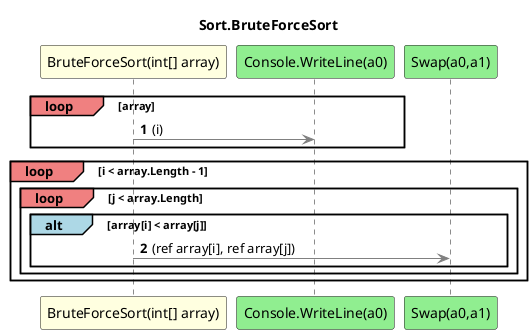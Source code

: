 @startuml Sort.BruteForceSort
title Sort.BruteForceSort
participant "BruteForceSort(int[] array)" as BruteForceSort_p0 #LightYellow
participant "Console.WriteLine(a0)" as Console_WriteLine_a0 #LightGreen
participant "Swap(a0,a1)" as Swap_a0_a1 #LightGreen
autonumber
loop#LightCoral array
    BruteForceSort_p0 -[#grey]> Console_WriteLine_a0 : (i)
end
loop#LightCoral i < array.Length - 1
    loop#LightCoral j < array.Length
        alt#LightBlue array[i] < array[j]
            BruteForceSort_p0 -[#grey]> Swap_a0_a1 : (ref array[i], ref array[j])
        end
    end
end
@enduml
